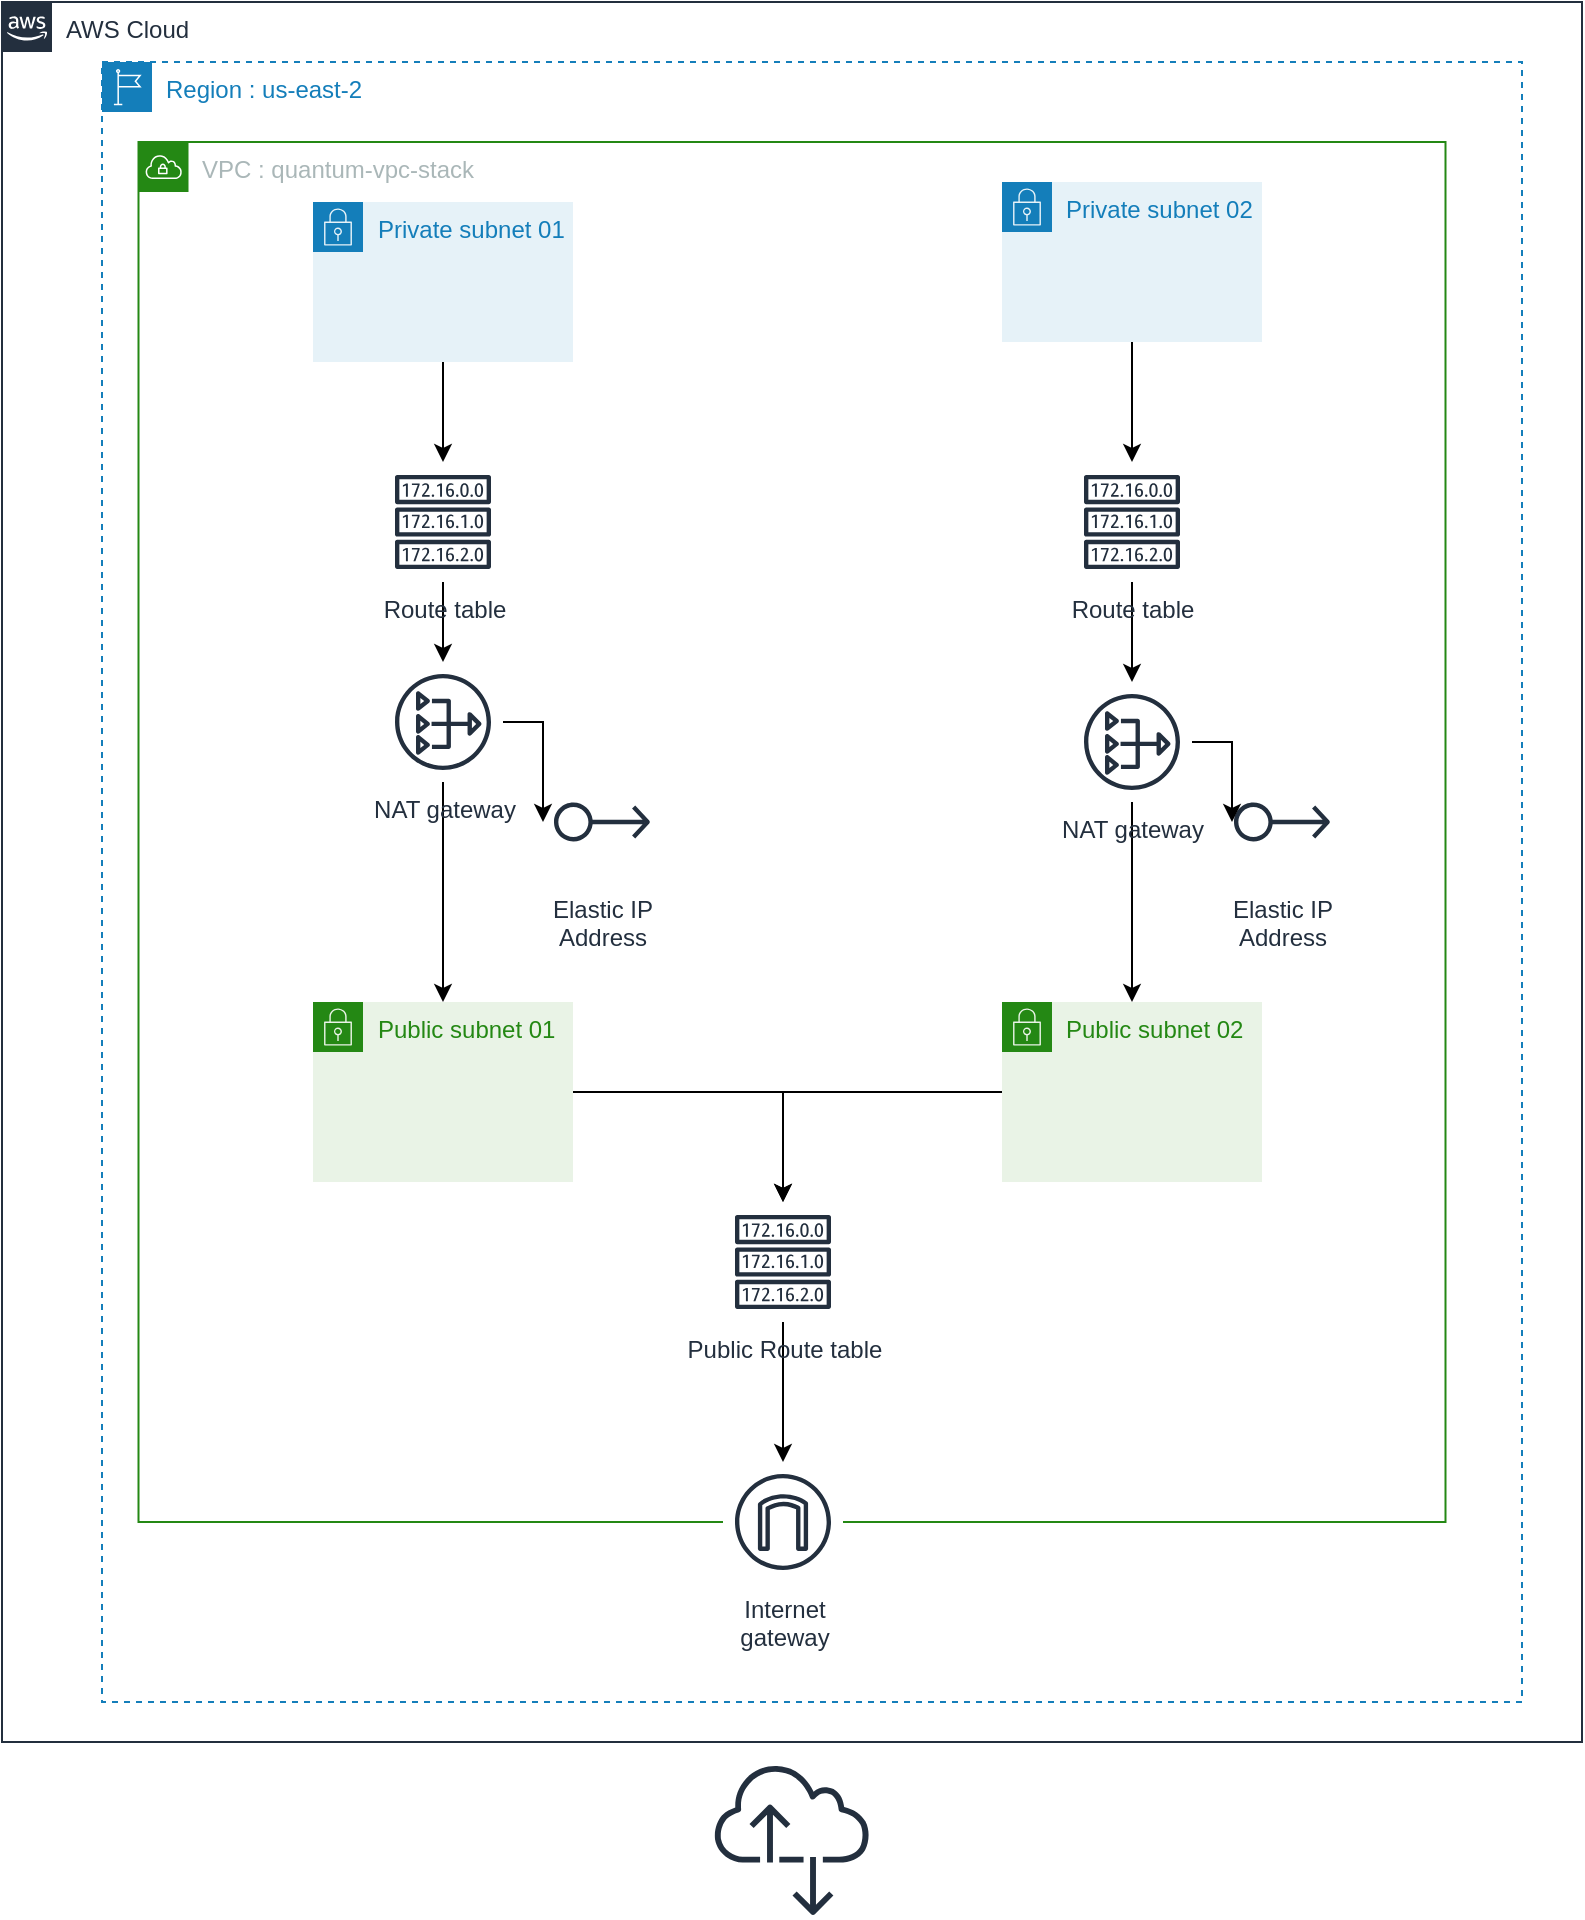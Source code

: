 <mxfile version="14.9.5" type="github">
  <diagram id="0qekM_KNeQhb8r11Hn8Y" name="Page-1">
    <mxGraphModel dx="1038" dy="579" grid="1" gridSize="10" guides="1" tooltips="1" connect="1" arrows="1" fold="1" page="1" pageScale="1" pageWidth="850" pageHeight="1100" math="0" shadow="0">
      <root>
        <mxCell id="0" />
        <mxCell id="1" parent="0" />
        <mxCell id="CEkS9k3KRwkcofwsft-u-4" value="AWS Cloud" style="points=[[0,0],[0.25,0],[0.5,0],[0.75,0],[1,0],[1,0.25],[1,0.5],[1,0.75],[1,1],[0.75,1],[0.5,1],[0.25,1],[0,1],[0,0.75],[0,0.5],[0,0.25]];outlineConnect=0;gradientColor=none;html=1;whiteSpace=wrap;fontSize=12;fontStyle=0;shape=mxgraph.aws4.group;grIcon=mxgraph.aws4.group_aws_cloud_alt;strokeColor=#232F3E;fillColor=none;verticalAlign=top;align=left;spacingLeft=30;fontColor=#232F3E;dashed=0;" parent="1" vertex="1">
          <mxGeometry x="40" y="40" width="790" height="870" as="geometry" />
        </mxCell>
        <mxCell id="CEkS9k3KRwkcofwsft-u-5" value="Region :&amp;nbsp;us-east-2" style="points=[[0,0],[0.25,0],[0.5,0],[0.75,0],[1,0],[1,0.25],[1,0.5],[1,0.75],[1,1],[0.75,1],[0.5,1],[0.25,1],[0,1],[0,0.75],[0,0.5],[0,0.25]];outlineConnect=0;gradientColor=none;html=1;whiteSpace=wrap;fontSize=12;fontStyle=0;shape=mxgraph.aws4.group;grIcon=mxgraph.aws4.group_region;strokeColor=#147EBA;fillColor=none;verticalAlign=top;align=left;spacingLeft=30;fontColor=#147EBA;dashed=1;" parent="1" vertex="1">
          <mxGeometry x="90" y="70" width="710" height="820" as="geometry" />
        </mxCell>
        <mxCell id="CEkS9k3KRwkcofwsft-u-6" value="VPC :&amp;nbsp;quantum-vpc-stack&amp;nbsp;" style="points=[[0,0],[0.25,0],[0.5,0],[0.75,0],[1,0],[1,0.25],[1,0.5],[1,0.75],[1,1],[0.75,1],[0.5,1],[0.25,1],[0,1],[0,0.75],[0,0.5],[0,0.25]];outlineConnect=0;gradientColor=none;html=1;whiteSpace=wrap;fontSize=12;fontStyle=0;shape=mxgraph.aws4.group;grIcon=mxgraph.aws4.group_vpc;strokeColor=#248814;fillColor=none;verticalAlign=top;align=left;spacingLeft=30;fontColor=#AAB7B8;dashed=0;" parent="1" vertex="1">
          <mxGeometry x="108.25" y="110" width="653.5" height="690" as="geometry" />
        </mxCell>
        <mxCell id="_q4rEJNwvG85wnGiOkt0-15" value="" style="edgeStyle=orthogonalEdgeStyle;rounded=0;orthogonalLoop=1;jettySize=auto;html=1;" edge="1" parent="1" source="CEkS9k3KRwkcofwsft-u-7" target="_q4rEJNwvG85wnGiOkt0-12">
          <mxGeometry relative="1" as="geometry" />
        </mxCell>
        <mxCell id="CEkS9k3KRwkcofwsft-u-7" value="Private subnet 01" style="points=[[0,0],[0.25,0],[0.5,0],[0.75,0],[1,0],[1,0.25],[1,0.5],[1,0.75],[1,1],[0.75,1],[0.5,1],[0.25,1],[0,1],[0,0.75],[0,0.5],[0,0.25]];outlineConnect=0;gradientColor=none;html=1;whiteSpace=wrap;fontSize=12;fontStyle=0;shape=mxgraph.aws4.group;grIcon=mxgraph.aws4.group_security_group;grStroke=0;strokeColor=#147EBA;fillColor=#E6F2F8;verticalAlign=top;align=left;spacingLeft=30;fontColor=#147EBA;dashed=0;" parent="1" vertex="1">
          <mxGeometry x="195.5" y="140" width="130" height="80" as="geometry" />
        </mxCell>
        <mxCell id="_q4rEJNwvG85wnGiOkt0-27" value="" style="edgeStyle=orthogonalEdgeStyle;rounded=0;orthogonalLoop=1;jettySize=auto;html=1;" edge="1" parent="1" source="CEkS9k3KRwkcofwsft-u-10" target="_q4rEJNwvG85wnGiOkt0-14">
          <mxGeometry relative="1" as="geometry" />
        </mxCell>
        <mxCell id="CEkS9k3KRwkcofwsft-u-10" value="Public subnet 01" style="points=[[0,0],[0.25,0],[0.5,0],[0.75,0],[1,0],[1,0.25],[1,0.5],[1,0.75],[1,1],[0.75,1],[0.5,1],[0.25,1],[0,1],[0,0.75],[0,0.5],[0,0.25]];outlineConnect=0;gradientColor=none;html=1;whiteSpace=wrap;fontSize=12;fontStyle=0;shape=mxgraph.aws4.group;grIcon=mxgraph.aws4.group_security_group;grStroke=0;strokeColor=#248814;fillColor=#E9F3E6;verticalAlign=top;align=left;spacingLeft=30;fontColor=#248814;dashed=0;" parent="1" vertex="1">
          <mxGeometry x="195.5" y="540" width="130" height="90" as="geometry" />
        </mxCell>
        <mxCell id="CEkS9k3KRwkcofwsft-u-11" value="" style="outlineConnect=0;fontColor=#232F3E;gradientColor=none;fillColor=#232F3E;strokeColor=none;dashed=0;verticalLabelPosition=bottom;verticalAlign=top;align=center;html=1;fontSize=12;fontStyle=0;aspect=fixed;pointerEvents=1;shape=mxgraph.aws4.internet_alt2;" parent="1" vertex="1">
          <mxGeometry x="396" y="920" width="78" height="78" as="geometry" />
        </mxCell>
        <mxCell id="_q4rEJNwvG85wnGiOkt0-16" value="" style="edgeStyle=orthogonalEdgeStyle;rounded=0;orthogonalLoop=1;jettySize=auto;html=1;" edge="1" parent="1" source="CEkS9k3KRwkcofwsft-u-20" target="_q4rEJNwvG85wnGiOkt0-13">
          <mxGeometry relative="1" as="geometry" />
        </mxCell>
        <mxCell id="CEkS9k3KRwkcofwsft-u-20" value="Private subnet 02" style="points=[[0,0],[0.25,0],[0.5,0],[0.75,0],[1,0],[1,0.25],[1,0.5],[1,0.75],[1,1],[0.75,1],[0.5,1],[0.25,1],[0,1],[0,0.75],[0,0.5],[0,0.25]];outlineConnect=0;gradientColor=none;html=1;whiteSpace=wrap;fontSize=12;fontStyle=0;shape=mxgraph.aws4.group;grIcon=mxgraph.aws4.group_security_group;grStroke=0;strokeColor=#147EBA;fillColor=#E6F2F8;verticalAlign=top;align=left;spacingLeft=30;fontColor=#147EBA;dashed=0;" parent="1" vertex="1">
          <mxGeometry x="540" y="130" width="130" height="80" as="geometry" />
        </mxCell>
        <mxCell id="CEkS9k3KRwkcofwsft-u-21" value="Public subnet 02" style="points=[[0,0],[0.25,0],[0.5,0],[0.75,0],[1,0],[1,0.25],[1,0.5],[1,0.75],[1,1],[0.75,1],[0.5,1],[0.25,1],[0,1],[0,0.75],[0,0.5],[0,0.25]];outlineConnect=0;gradientColor=none;html=1;whiteSpace=wrap;fontSize=12;fontStyle=0;shape=mxgraph.aws4.group;grIcon=mxgraph.aws4.group_security_group;grStroke=0;strokeColor=#248814;fillColor=#E9F3E6;verticalAlign=top;align=left;spacingLeft=30;fontColor=#248814;dashed=0;" parent="1" vertex="1">
          <mxGeometry x="540" y="540" width="130" height="90" as="geometry" />
        </mxCell>
        <mxCell id="_q4rEJNwvG85wnGiOkt0-8" value="Elastic IP&#xa;Address" style="outlineConnect=0;fontColor=#232F3E;gradientColor=none;strokeColor=#232F3E;fillColor=#ffffff;dashed=0;verticalLabelPosition=bottom;verticalAlign=top;align=center;html=1;fontSize=12;fontStyle=0;aspect=fixed;shape=mxgraph.aws4.resourceIcon;resIcon=mxgraph.aws4.elastic_ip_address;rotation=0;" vertex="1" parent="1">
          <mxGeometry x="310" y="420" width="60" height="60" as="geometry" />
        </mxCell>
        <mxCell id="_q4rEJNwvG85wnGiOkt0-9" value="Elastic IP&#xa;Address" style="outlineConnect=0;fontColor=#232F3E;gradientColor=none;strokeColor=#232F3E;fillColor=#ffffff;dashed=0;verticalLabelPosition=bottom;verticalAlign=top;align=center;html=1;fontSize=12;fontStyle=0;aspect=fixed;shape=mxgraph.aws4.resourceIcon;resIcon=mxgraph.aws4.elastic_ip_address;rotation=0;" vertex="1" parent="1">
          <mxGeometry x="650" y="420" width="60" height="60" as="geometry" />
        </mxCell>
        <mxCell id="_q4rEJNwvG85wnGiOkt0-20" value="" style="edgeStyle=orthogonalEdgeStyle;rounded=0;orthogonalLoop=1;jettySize=auto;html=1;" edge="1" parent="1" source="_q4rEJNwvG85wnGiOkt0-10" target="_q4rEJNwvG85wnGiOkt0-8">
          <mxGeometry relative="1" as="geometry" />
        </mxCell>
        <mxCell id="_q4rEJNwvG85wnGiOkt0-24" value="" style="edgeStyle=orthogonalEdgeStyle;rounded=0;orthogonalLoop=1;jettySize=auto;html=1;" edge="1" parent="1" source="_q4rEJNwvG85wnGiOkt0-10" target="CEkS9k3KRwkcofwsft-u-10">
          <mxGeometry relative="1" as="geometry" />
        </mxCell>
        <mxCell id="_q4rEJNwvG85wnGiOkt0-10" value="NAT gateway" style="outlineConnect=0;fontColor=#232F3E;gradientColor=none;strokeColor=#232F3E;fillColor=#ffffff;dashed=0;verticalLabelPosition=bottom;verticalAlign=top;align=center;html=1;fontSize=12;fontStyle=0;aspect=fixed;shape=mxgraph.aws4.resourceIcon;resIcon=mxgraph.aws4.nat_gateway;" vertex="1" parent="1">
          <mxGeometry x="230.5" y="370" width="60" height="60" as="geometry" />
        </mxCell>
        <mxCell id="_q4rEJNwvG85wnGiOkt0-22" value="" style="edgeStyle=orthogonalEdgeStyle;rounded=0;orthogonalLoop=1;jettySize=auto;html=1;" edge="1" parent="1" source="_q4rEJNwvG85wnGiOkt0-11" target="_q4rEJNwvG85wnGiOkt0-9">
          <mxGeometry relative="1" as="geometry" />
        </mxCell>
        <mxCell id="_q4rEJNwvG85wnGiOkt0-25" value="" style="edgeStyle=orthogonalEdgeStyle;rounded=0;orthogonalLoop=1;jettySize=auto;html=1;" edge="1" parent="1" source="_q4rEJNwvG85wnGiOkt0-11" target="CEkS9k3KRwkcofwsft-u-21">
          <mxGeometry relative="1" as="geometry" />
        </mxCell>
        <mxCell id="_q4rEJNwvG85wnGiOkt0-11" value="NAT gateway" style="outlineConnect=0;fontColor=#232F3E;gradientColor=none;strokeColor=#232F3E;fillColor=#ffffff;dashed=0;verticalLabelPosition=bottom;verticalAlign=top;align=center;html=1;fontSize=12;fontStyle=0;aspect=fixed;shape=mxgraph.aws4.resourceIcon;resIcon=mxgraph.aws4.nat_gateway;" vertex="1" parent="1">
          <mxGeometry x="575" y="380" width="60" height="60" as="geometry" />
        </mxCell>
        <mxCell id="_q4rEJNwvG85wnGiOkt0-17" value="" style="edgeStyle=orthogonalEdgeStyle;rounded=0;orthogonalLoop=1;jettySize=auto;html=1;" edge="1" parent="1" source="_q4rEJNwvG85wnGiOkt0-12" target="_q4rEJNwvG85wnGiOkt0-10">
          <mxGeometry relative="1" as="geometry" />
        </mxCell>
        <mxCell id="_q4rEJNwvG85wnGiOkt0-12" value="Route table" style="outlineConnect=0;fontColor=#232F3E;gradientColor=none;strokeColor=#232F3E;fillColor=#ffffff;dashed=0;verticalLabelPosition=bottom;verticalAlign=top;align=center;html=1;fontSize=12;fontStyle=0;aspect=fixed;shape=mxgraph.aws4.resourceIcon;resIcon=mxgraph.aws4.route_table;" vertex="1" parent="1">
          <mxGeometry x="230.5" y="270" width="60" height="60" as="geometry" />
        </mxCell>
        <mxCell id="_q4rEJNwvG85wnGiOkt0-18" value="" style="edgeStyle=orthogonalEdgeStyle;rounded=0;orthogonalLoop=1;jettySize=auto;html=1;" edge="1" parent="1" source="_q4rEJNwvG85wnGiOkt0-13" target="_q4rEJNwvG85wnGiOkt0-11">
          <mxGeometry relative="1" as="geometry" />
        </mxCell>
        <mxCell id="_q4rEJNwvG85wnGiOkt0-13" value="Route table" style="outlineConnect=0;fontColor=#232F3E;gradientColor=none;strokeColor=#232F3E;fillColor=#ffffff;dashed=0;verticalLabelPosition=bottom;verticalAlign=top;align=center;html=1;fontSize=12;fontStyle=0;aspect=fixed;shape=mxgraph.aws4.resourceIcon;resIcon=mxgraph.aws4.route_table;" vertex="1" parent="1">
          <mxGeometry x="575" y="270" width="60" height="60" as="geometry" />
        </mxCell>
        <mxCell id="_q4rEJNwvG85wnGiOkt0-30" value="" style="edgeStyle=orthogonalEdgeStyle;rounded=0;orthogonalLoop=1;jettySize=auto;html=1;" edge="1" parent="1" source="_q4rEJNwvG85wnGiOkt0-14" target="_q4rEJNwvG85wnGiOkt0-29">
          <mxGeometry relative="1" as="geometry" />
        </mxCell>
        <mxCell id="_q4rEJNwvG85wnGiOkt0-14" value="Public Route table" style="outlineConnect=0;fontColor=#232F3E;gradientColor=none;strokeColor=#232F3E;fillColor=#ffffff;dashed=0;verticalLabelPosition=bottom;verticalAlign=top;align=center;html=1;fontSize=12;fontStyle=0;aspect=fixed;shape=mxgraph.aws4.resourceIcon;resIcon=mxgraph.aws4.route_table;" vertex="1" parent="1">
          <mxGeometry x="400.5" y="640" width="60" height="60" as="geometry" />
        </mxCell>
        <mxCell id="_q4rEJNwvG85wnGiOkt0-28" value="" style="edgeStyle=orthogonalEdgeStyle;rounded=0;orthogonalLoop=1;jettySize=auto;html=1;exitX=0;exitY=0.5;exitDx=0;exitDy=0;" edge="1" parent="1" source="CEkS9k3KRwkcofwsft-u-21" target="_q4rEJNwvG85wnGiOkt0-14">
          <mxGeometry relative="1" as="geometry">
            <mxPoint x="335.5" y="615" as="sourcePoint" />
            <mxPoint x="440.5" y="730" as="targetPoint" />
          </mxGeometry>
        </mxCell>
        <mxCell id="_q4rEJNwvG85wnGiOkt0-29" value="Internet&#xa;gateway" style="outlineConnect=0;fontColor=#232F3E;gradientColor=none;strokeColor=#232F3E;fillColor=#ffffff;dashed=0;verticalLabelPosition=bottom;verticalAlign=top;align=center;html=1;fontSize=12;fontStyle=0;aspect=fixed;shape=mxgraph.aws4.resourceIcon;resIcon=mxgraph.aws4.internet_gateway;" vertex="1" parent="1">
          <mxGeometry x="400.5" y="770" width="60" height="60" as="geometry" />
        </mxCell>
        <mxCell id="_q4rEJNwvG85wnGiOkt0-31" style="edgeStyle=orthogonalEdgeStyle;rounded=0;orthogonalLoop=1;jettySize=auto;html=1;exitX=0.5;exitY=1;exitDx=0;exitDy=0;" edge="1" parent="1" source="CEkS9k3KRwkcofwsft-u-5" target="CEkS9k3KRwkcofwsft-u-5">
          <mxGeometry relative="1" as="geometry" />
        </mxCell>
      </root>
    </mxGraphModel>
  </diagram>
</mxfile>
